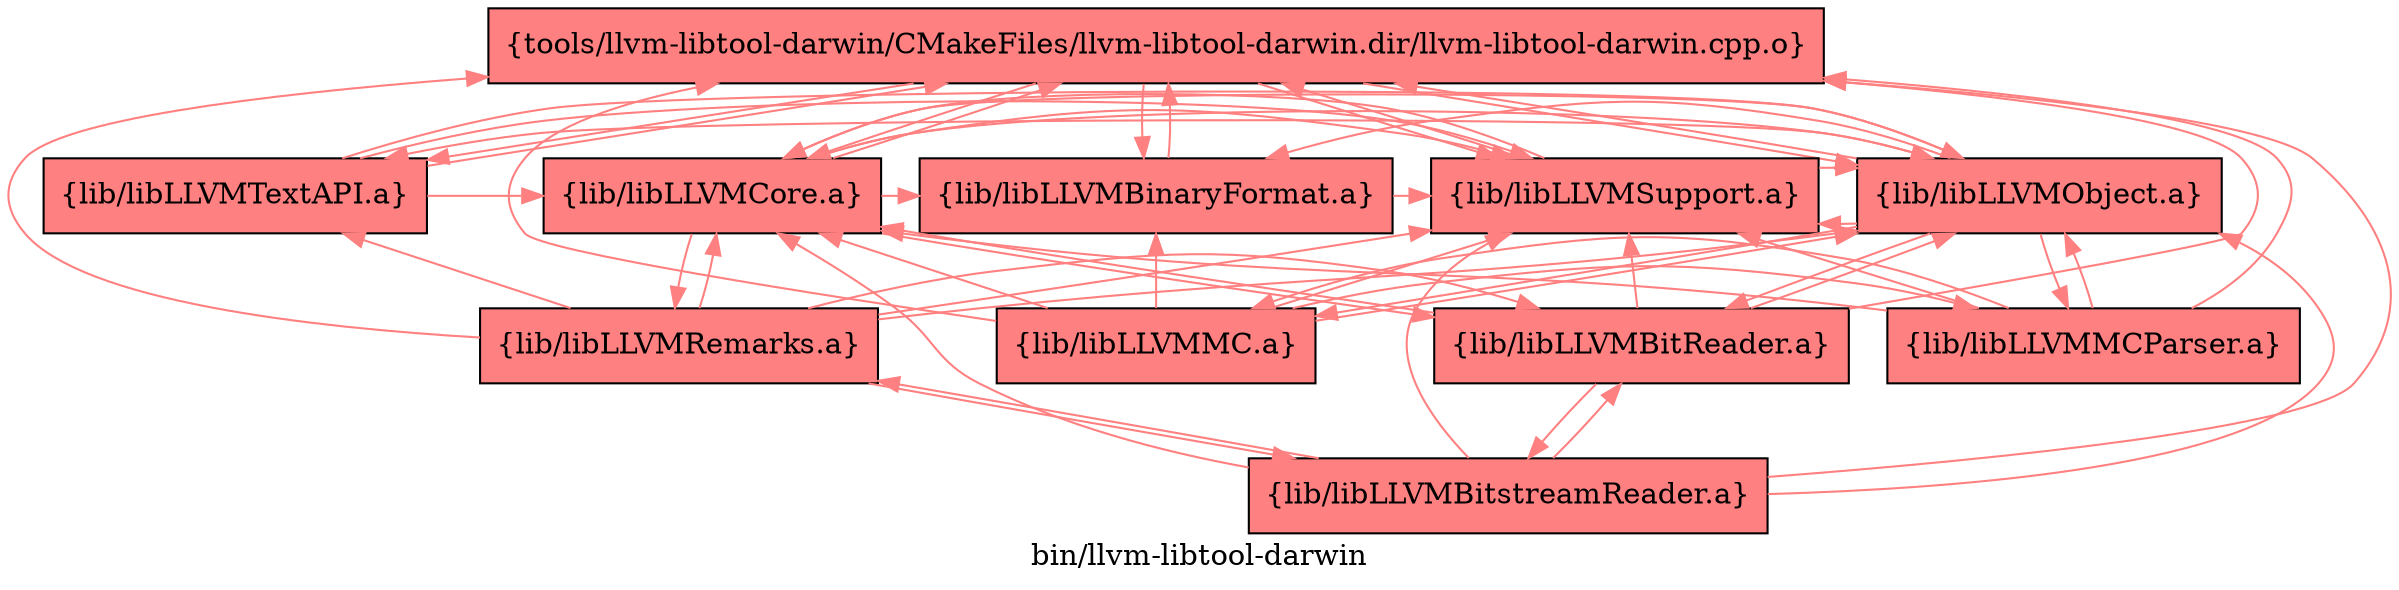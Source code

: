 digraph "bin/llvm-libtool-darwin" {
	label="bin/llvm-libtool-darwin";
	{ rank=same; Node0x55721a8c2e78;  }
	{ rank=same; Node0x55721a8c49f8; Node0x55721a8c4f48; Node0x55721a8c53f8; Node0x55721a8c30a8; Node0x55721a8c3a08;  }
	{ rank=same; Node0x55721a8bd1a8; Node0x55721a8c3f08; Node0x55721a8bb8a8; Node0x55721a8bdc48;  }

	Node0x55721a8c2e78 [shape=record,shape=box,style=filled,fillcolor="1.000000 0.5 1",group=1,label="{tools/llvm-libtool-darwin/CMakeFiles/llvm-libtool-darwin.dir/llvm-libtool-darwin.cpp.o}"];
	Node0x55721a8c2e78 -> Node0x55721a8c49f8[color="1.000000 0.5 1"];
	Node0x55721a8c2e78 -> Node0x55721a8c4f48[color="1.000000 0.5 1"];
	Node0x55721a8c2e78 -> Node0x55721a8c53f8[color="1.000000 0.5 1"];
	Node0x55721a8c2e78 -> Node0x55721a8c30a8[color="1.000000 0.5 1"];
	Node0x55721a8c2e78 -> Node0x55721a8c3a08[color="1.000000 0.5 1"];
	Node0x55721a8c49f8 [shape=record,shape=box,style=filled,fillcolor="1.000000 0.5 1",group=1,label="{lib/libLLVMBinaryFormat.a}"];
	Node0x55721a8c49f8 -> Node0x55721a8c2e78[color="1.000000 0.5 1"];
	Node0x55721a8c49f8 -> Node0x55721a8c30a8[color="1.000000 0.5 1"];
	Node0x55721a8c4f48 [shape=record,shape=box,style=filled,fillcolor="1.000000 0.5 1",group=1,label="{lib/libLLVMCore.a}"];
	Node0x55721a8c4f48 -> Node0x55721a8c30a8[color="1.000000 0.5 1"];
	Node0x55721a8c4f48 -> Node0x55721a8c49f8[color="1.000000 0.5 1"];
	Node0x55721a8c4f48 -> Node0x55721a8c2e78[color="1.000000 0.5 1"];
	Node0x55721a8c4f48 -> Node0x55721a8bd1a8[color="1.000000 0.5 1"];
	Node0x55721a8c4f48 -> Node0x55721a8c53f8[color="1.000000 0.5 1"];
	Node0x55721a8c4f48 -> Node0x55721a8c3f08[color="1.000000 0.5 1"];
	Node0x55721a8c53f8 [shape=record,shape=box,style=filled,fillcolor="1.000000 0.5 1",group=1,label="{lib/libLLVMObject.a}"];
	Node0x55721a8c53f8 -> Node0x55721a8c2e78[color="1.000000 0.5 1"];
	Node0x55721a8c53f8 -> Node0x55721a8c30a8[color="1.000000 0.5 1"];
	Node0x55721a8c53f8 -> Node0x55721a8c49f8[color="1.000000 0.5 1"];
	Node0x55721a8c53f8 -> Node0x55721a8c4f48[color="1.000000 0.5 1"];
	Node0x55721a8c53f8 -> Node0x55721a8c3f08[color="1.000000 0.5 1"];
	Node0x55721a8c53f8 -> Node0x55721a8bb8a8[color="1.000000 0.5 1"];
	Node0x55721a8c53f8 -> Node0x55721a8bdc48[color="1.000000 0.5 1"];
	Node0x55721a8c53f8 -> Node0x55721a8c3a08[color="1.000000 0.5 1"];
	Node0x55721a8c30a8 [shape=record,shape=box,style=filled,fillcolor="1.000000 0.5 1",group=1,label="{lib/libLLVMSupport.a}"];
	Node0x55721a8c30a8 -> Node0x55721a8c2e78[color="1.000000 0.5 1"];
	Node0x55721a8c30a8 -> Node0x55721a8c4f48[color="1.000000 0.5 1"];
	Node0x55721a8c30a8 -> Node0x55721a8c53f8[color="1.000000 0.5 1"];
	Node0x55721a8c3a08 [shape=record,shape=box,style=filled,fillcolor="1.000000 0.5 1",group=1,label="{lib/libLLVMTextAPI.a}"];
	Node0x55721a8c3a08 -> Node0x55721a8c30a8[color="1.000000 0.5 1"];
	Node0x55721a8c3a08 -> Node0x55721a8c2e78[color="1.000000 0.5 1"];
	Node0x55721a8c3a08 -> Node0x55721a8c4f48[color="1.000000 0.5 1"];
	Node0x55721a8c3a08 -> Node0x55721a8c53f8[color="1.000000 0.5 1"];
	Node0x55721a8bd1a8 [shape=record,shape=box,style=filled,fillcolor="1.000000 0.5 1",group=1,label="{lib/libLLVMRemarks.a}"];
	Node0x55721a8bd1a8 -> Node0x55721a8c2e78[color="1.000000 0.5 1"];
	Node0x55721a8bd1a8 -> Node0x55721a8c30a8[color="1.000000 0.5 1"];
	Node0x55721a8bd1a8 -> Node0x55721a8c4f48[color="1.000000 0.5 1"];
	Node0x55721a8bd1a8 -> Node0x55721a8c3f08[color="1.000000 0.5 1"];
	Node0x55721a8bd1a8 -> Node0x55721a8c53f8[color="1.000000 0.5 1"];
	Node0x55721a8bd1a8 -> Node0x55721a8bd748[color="1.000000 0.5 1"];
	Node0x55721a8bd1a8 -> Node0x55721a8c3a08[color="1.000000 0.5 1"];
	Node0x55721a8c3f08 [shape=record,shape=box,style=filled,fillcolor="1.000000 0.5 1",group=1,label="{lib/libLLVMBitReader.a}"];
	Node0x55721a8c3f08 -> Node0x55721a8c2e78[color="1.000000 0.5 1"];
	Node0x55721a8c3f08 -> Node0x55721a8c4f48[color="1.000000 0.5 1"];
	Node0x55721a8c3f08 -> Node0x55721a8c53f8[color="1.000000 0.5 1"];
	Node0x55721a8c3f08 -> Node0x55721a8c30a8[color="1.000000 0.5 1"];
	Node0x55721a8c3f08 -> Node0x55721a8bd748[color="1.000000 0.5 1"];
	Node0x55721a8bb8a8 [shape=record,shape=box,style=filled,fillcolor="1.000000 0.5 1",group=1,label="{lib/libLLVMMC.a}"];
	Node0x55721a8bb8a8 -> Node0x55721a8c4f48[color="1.000000 0.5 1"];
	Node0x55721a8bb8a8 -> Node0x55721a8c53f8[color="1.000000 0.5 1"];
	Node0x55721a8bb8a8 -> Node0x55721a8c30a8[color="1.000000 0.5 1"];
	Node0x55721a8bb8a8 -> Node0x55721a8c2e78[color="1.000000 0.5 1"];
	Node0x55721a8bb8a8 -> Node0x55721a8c49f8[color="1.000000 0.5 1"];
	Node0x55721a8bb8a8 -> Node0x55721a8bdc48[color="1.000000 0.5 1"];
	Node0x55721a8bdc48 [shape=record,shape=box,style=filled,fillcolor="1.000000 0.5 1",group=1,label="{lib/libLLVMMCParser.a}"];
	Node0x55721a8bdc48 -> Node0x55721a8c2e78[color="1.000000 0.5 1"];
	Node0x55721a8bdc48 -> Node0x55721a8c4f48[color="1.000000 0.5 1"];
	Node0x55721a8bdc48 -> Node0x55721a8c53f8[color="1.000000 0.5 1"];
	Node0x55721a8bdc48 -> Node0x55721a8c30a8[color="1.000000 0.5 1"];
	Node0x55721a8bdc48 -> Node0x55721a8bb8a8[color="1.000000 0.5 1"];
	Node0x55721a8bd748 [shape=record,shape=box,style=filled,fillcolor="1.000000 0.5 1",group=1,label="{lib/libLLVMBitstreamReader.a}"];
	Node0x55721a8bd748 -> Node0x55721a8c2e78[color="1.000000 0.5 1"];
	Node0x55721a8bd748 -> Node0x55721a8c4f48[color="1.000000 0.5 1"];
	Node0x55721a8bd748 -> Node0x55721a8c53f8[color="1.000000 0.5 1"];
	Node0x55721a8bd748 -> Node0x55721a8c30a8[color="1.000000 0.5 1"];
	Node0x55721a8bd748 -> Node0x55721a8c3f08[color="1.000000 0.5 1"];
	Node0x55721a8bd748 -> Node0x55721a8bd1a8[color="1.000000 0.5 1"];
}
